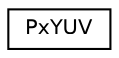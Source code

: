 digraph "Graphical Class Hierarchy"
{
  edge [fontname="Helvetica",fontsize="10",labelfontname="Helvetica",labelfontsize="10"];
  node [fontname="Helvetica",fontsize="10",shape=record];
  rankdir="LR";
  Node0 [label="PxYUV",height=0.2,width=0.4,color="black", fillcolor="white", style="filled",URL="$classPxYUV.html"];
}

